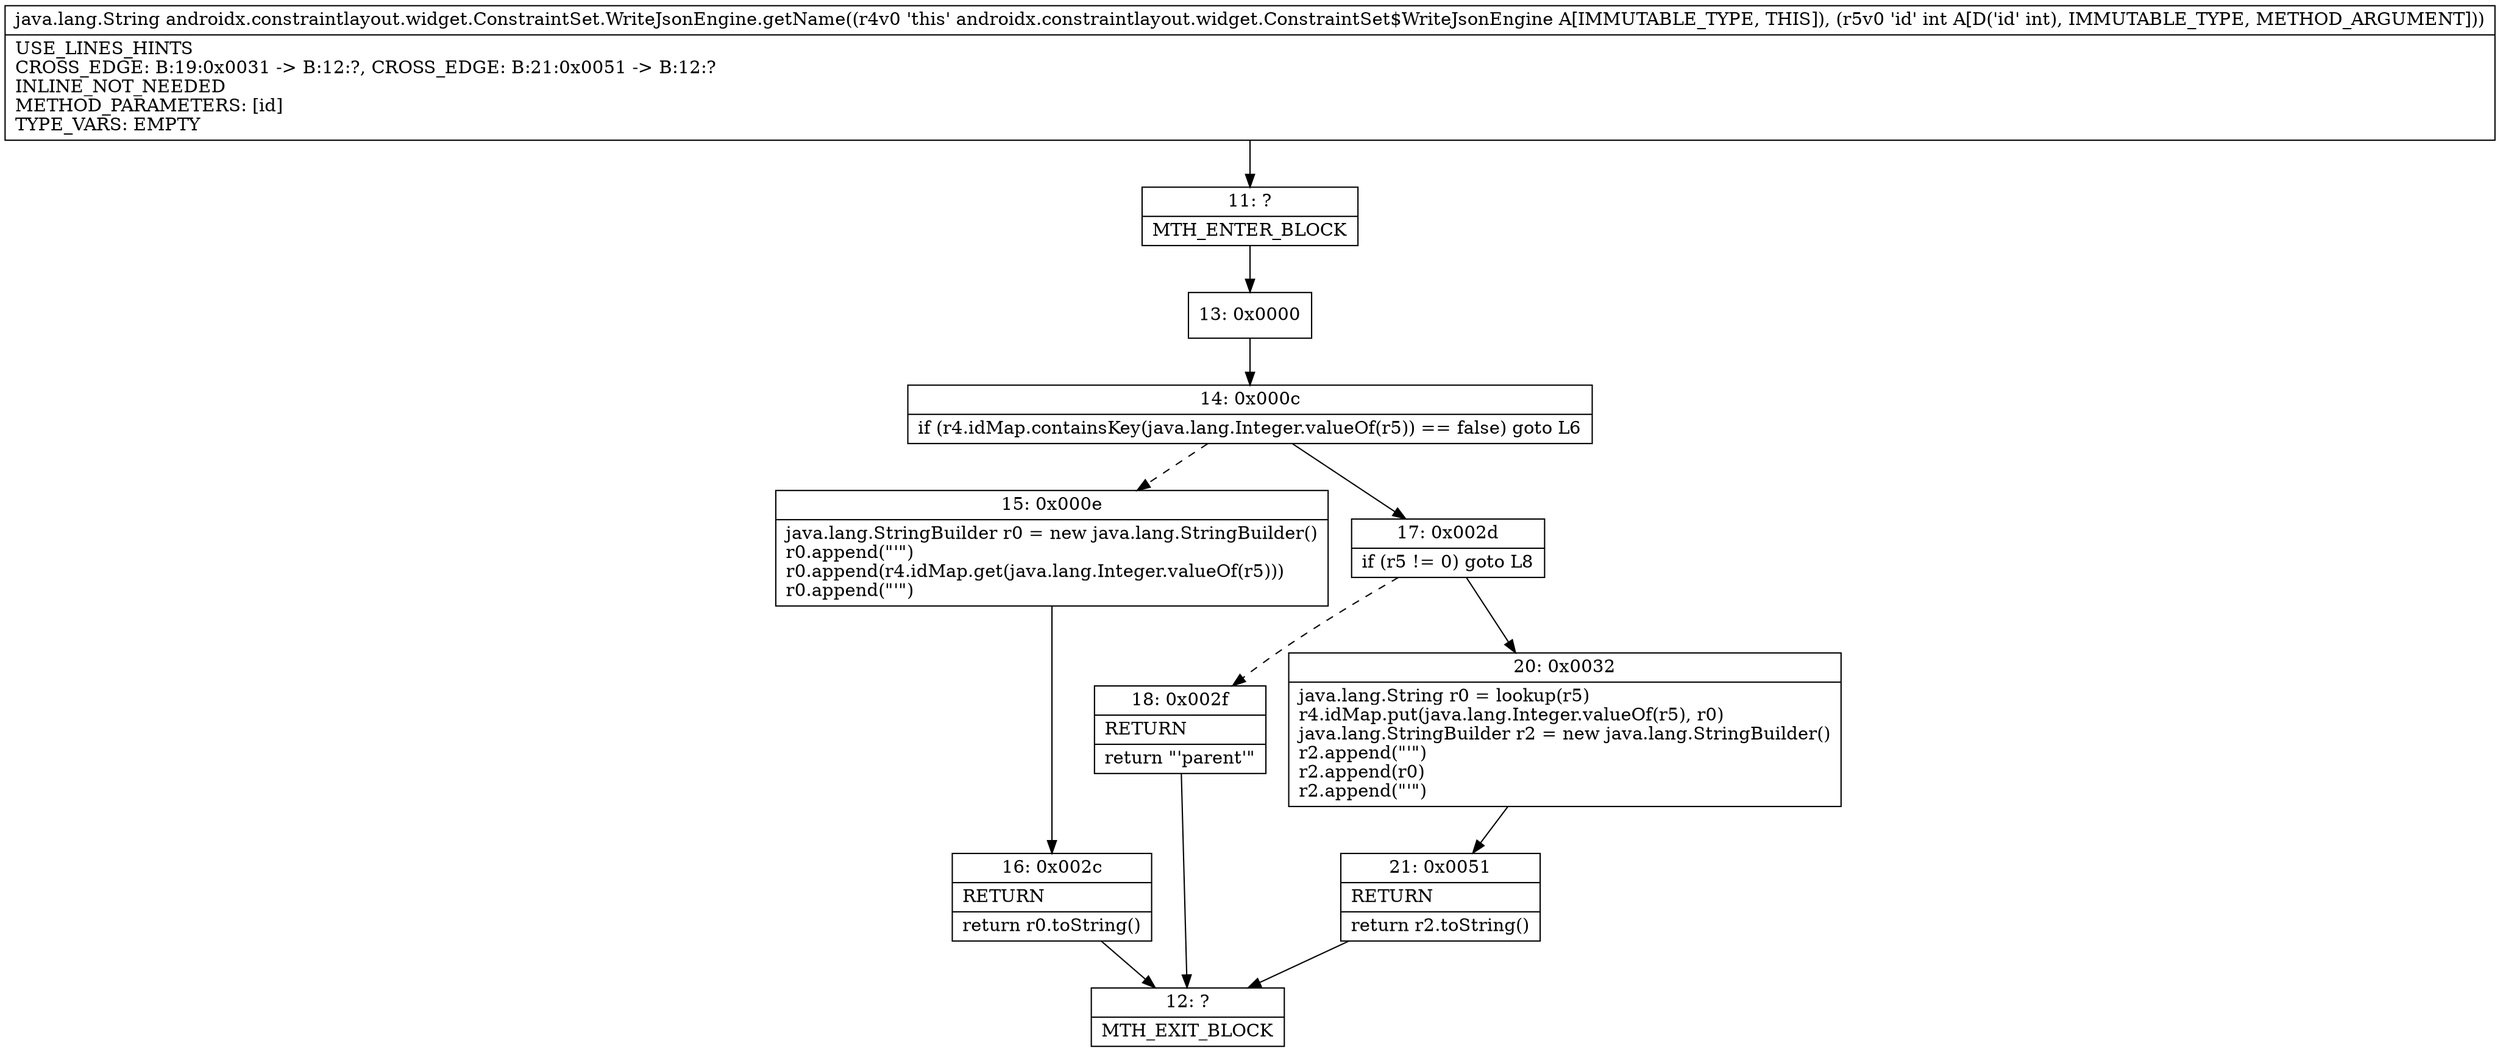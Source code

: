 digraph "CFG forandroidx.constraintlayout.widget.ConstraintSet.WriteJsonEngine.getName(I)Ljava\/lang\/String;" {
Node_11 [shape=record,label="{11\:\ ?|MTH_ENTER_BLOCK\l}"];
Node_13 [shape=record,label="{13\:\ 0x0000}"];
Node_14 [shape=record,label="{14\:\ 0x000c|if (r4.idMap.containsKey(java.lang.Integer.valueOf(r5)) == false) goto L6\l}"];
Node_15 [shape=record,label="{15\:\ 0x000e|java.lang.StringBuilder r0 = new java.lang.StringBuilder()\lr0.append(\"'\")\lr0.append(r4.idMap.get(java.lang.Integer.valueOf(r5)))\lr0.append(\"'\")\l}"];
Node_16 [shape=record,label="{16\:\ 0x002c|RETURN\l|return r0.toString()\l}"];
Node_12 [shape=record,label="{12\:\ ?|MTH_EXIT_BLOCK\l}"];
Node_17 [shape=record,label="{17\:\ 0x002d|if (r5 != 0) goto L8\l}"];
Node_18 [shape=record,label="{18\:\ 0x002f|RETURN\l|return \"'parent'\"\l}"];
Node_20 [shape=record,label="{20\:\ 0x0032|java.lang.String r0 = lookup(r5)\lr4.idMap.put(java.lang.Integer.valueOf(r5), r0)\ljava.lang.StringBuilder r2 = new java.lang.StringBuilder()\lr2.append(\"'\")\lr2.append(r0)\lr2.append(\"'\")\l}"];
Node_21 [shape=record,label="{21\:\ 0x0051|RETURN\l|return r2.toString()\l}"];
MethodNode[shape=record,label="{java.lang.String androidx.constraintlayout.widget.ConstraintSet.WriteJsonEngine.getName((r4v0 'this' androidx.constraintlayout.widget.ConstraintSet$WriteJsonEngine A[IMMUTABLE_TYPE, THIS]), (r5v0 'id' int A[D('id' int), IMMUTABLE_TYPE, METHOD_ARGUMENT]))  | USE_LINES_HINTS\lCROSS_EDGE: B:19:0x0031 \-\> B:12:?, CROSS_EDGE: B:21:0x0051 \-\> B:12:?\lINLINE_NOT_NEEDED\lMETHOD_PARAMETERS: [id]\lTYPE_VARS: EMPTY\l}"];
MethodNode -> Node_11;Node_11 -> Node_13;
Node_13 -> Node_14;
Node_14 -> Node_15[style=dashed];
Node_14 -> Node_17;
Node_15 -> Node_16;
Node_16 -> Node_12;
Node_17 -> Node_18[style=dashed];
Node_17 -> Node_20;
Node_18 -> Node_12;
Node_20 -> Node_21;
Node_21 -> Node_12;
}

